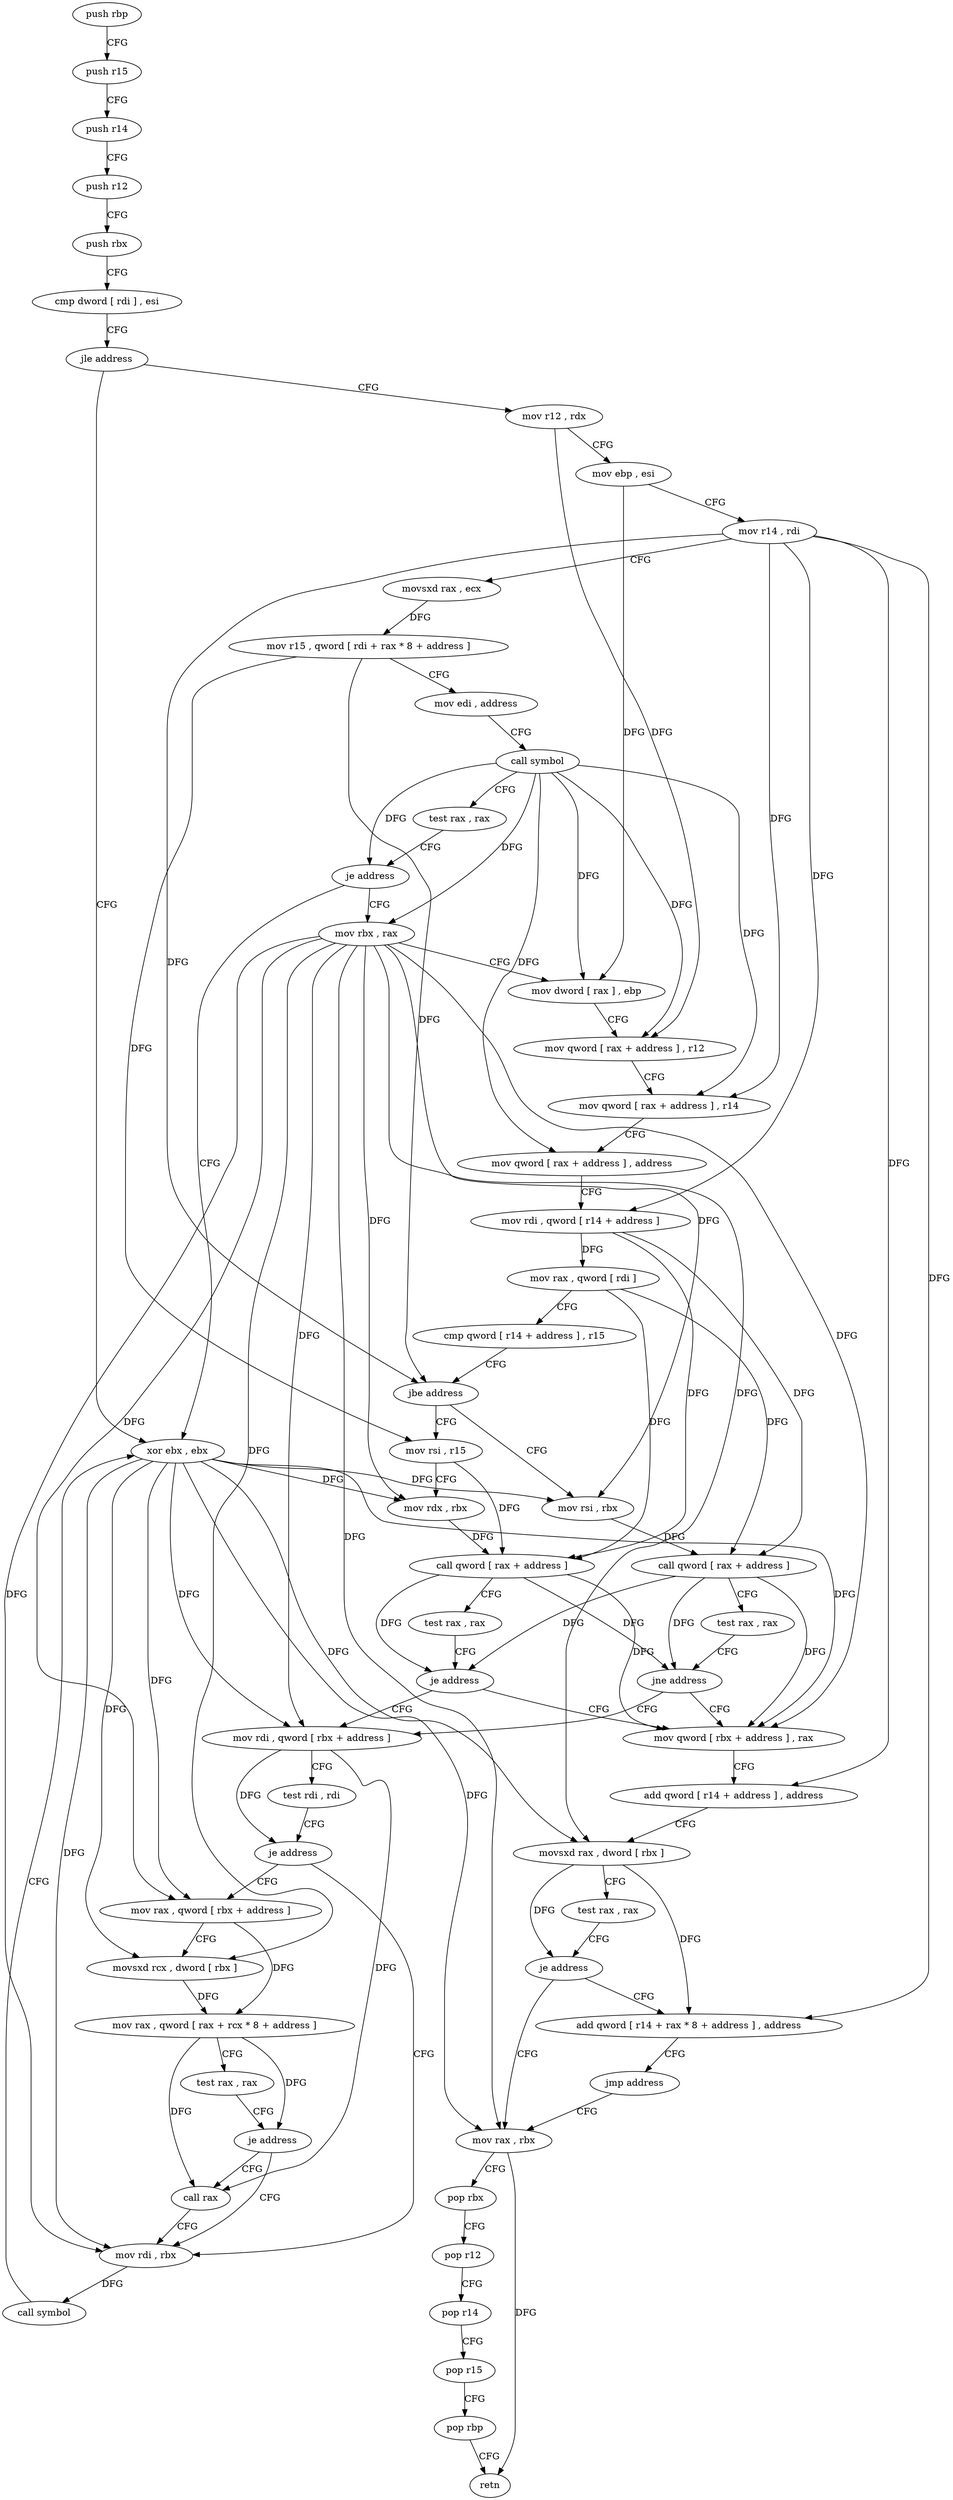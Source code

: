 digraph "func" {
"70352" [label = "push rbp" ]
"70353" [label = "push r15" ]
"70355" [label = "push r14" ]
"70357" [label = "push r12" ]
"70359" [label = "push rbx" ]
"70360" [label = "cmp dword [ rdi ] , esi" ]
"70362" [label = "jle address" ]
"70541" [label = "xor ebx , ebx" ]
"70368" [label = "mov r12 , rdx" ]
"70543" [label = "mov rax , rbx" ]
"70371" [label = "mov ebp , esi" ]
"70373" [label = "mov r14 , rdi" ]
"70376" [label = "movsxd rax , ecx" ]
"70379" [label = "mov r15 , qword [ rdi + rax * 8 + address ]" ]
"70387" [label = "mov edi , address" ]
"70392" [label = "call symbol" ]
"70397" [label = "test rax , rax" ]
"70400" [label = "je address" ]
"70406" [label = "mov rbx , rax" ]
"70409" [label = "mov dword [ rax ] , ebp" ]
"70411" [label = "mov qword [ rax + address ] , r12" ]
"70415" [label = "mov qword [ rax + address ] , r14" ]
"70419" [label = "mov qword [ rax + address ] , address" ]
"70427" [label = "mov rdi , qword [ r14 + address ]" ]
"70434" [label = "mov rax , qword [ rdi ]" ]
"70437" [label = "cmp qword [ r14 + address ] , r15" ]
"70444" [label = "jbe address" ]
"70494" [label = "mov rsi , rbx" ]
"70446" [label = "mov rsi , r15" ]
"70497" [label = "call qword [ rax + address ]" ]
"70500" [label = "test rax , rax" ]
"70503" [label = "jne address" ]
"70463" [label = "mov qword [ rbx + address ] , rax" ]
"70505" [label = "mov rdi , qword [ rbx + address ]" ]
"70449" [label = "mov rdx , rbx" ]
"70452" [label = "call qword [ rax + address ]" ]
"70458" [label = "test rax , rax" ]
"70461" [label = "je address" ]
"70467" [label = "add qword [ r14 + address ] , address" ]
"70475" [label = "movsxd rax , dword [ rbx ]" ]
"70478" [label = "test rax , rax" ]
"70481" [label = "je address" ]
"70483" [label = "add qword [ r14 + rax * 8 + address ] , address" ]
"70509" [label = "test rdi , rdi" ]
"70512" [label = "je address" ]
"70533" [label = "mov rdi , rbx" ]
"70514" [label = "mov rax , qword [ rbx + address ]" ]
"70546" [label = "pop rbx" ]
"70547" [label = "pop r12" ]
"70549" [label = "pop r14" ]
"70551" [label = "pop r15" ]
"70553" [label = "pop rbp" ]
"70554" [label = "retn" ]
"70492" [label = "jmp address" ]
"70536" [label = "call symbol" ]
"70518" [label = "movsxd rcx , dword [ rbx ]" ]
"70521" [label = "mov rax , qword [ rax + rcx * 8 + address ]" ]
"70526" [label = "test rax , rax" ]
"70529" [label = "je address" ]
"70531" [label = "call rax" ]
"70352" -> "70353" [ label = "CFG" ]
"70353" -> "70355" [ label = "CFG" ]
"70355" -> "70357" [ label = "CFG" ]
"70357" -> "70359" [ label = "CFG" ]
"70359" -> "70360" [ label = "CFG" ]
"70360" -> "70362" [ label = "CFG" ]
"70362" -> "70541" [ label = "CFG" ]
"70362" -> "70368" [ label = "CFG" ]
"70541" -> "70543" [ label = "DFG" ]
"70541" -> "70494" [ label = "DFG" ]
"70541" -> "70449" [ label = "DFG" ]
"70541" -> "70463" [ label = "DFG" ]
"70541" -> "70475" [ label = "DFG" ]
"70541" -> "70505" [ label = "DFG" ]
"70541" -> "70533" [ label = "DFG" ]
"70541" -> "70514" [ label = "DFG" ]
"70541" -> "70518" [ label = "DFG" ]
"70368" -> "70371" [ label = "CFG" ]
"70368" -> "70411" [ label = "DFG" ]
"70543" -> "70546" [ label = "CFG" ]
"70543" -> "70554" [ label = "DFG" ]
"70371" -> "70373" [ label = "CFG" ]
"70371" -> "70409" [ label = "DFG" ]
"70373" -> "70376" [ label = "CFG" ]
"70373" -> "70415" [ label = "DFG" ]
"70373" -> "70427" [ label = "DFG" ]
"70373" -> "70444" [ label = "DFG" ]
"70373" -> "70467" [ label = "DFG" ]
"70373" -> "70483" [ label = "DFG" ]
"70376" -> "70379" [ label = "DFG" ]
"70379" -> "70387" [ label = "CFG" ]
"70379" -> "70444" [ label = "DFG" ]
"70379" -> "70446" [ label = "DFG" ]
"70387" -> "70392" [ label = "CFG" ]
"70392" -> "70397" [ label = "CFG" ]
"70392" -> "70400" [ label = "DFG" ]
"70392" -> "70406" [ label = "DFG" ]
"70392" -> "70409" [ label = "DFG" ]
"70392" -> "70411" [ label = "DFG" ]
"70392" -> "70415" [ label = "DFG" ]
"70392" -> "70419" [ label = "DFG" ]
"70397" -> "70400" [ label = "CFG" ]
"70400" -> "70541" [ label = "CFG" ]
"70400" -> "70406" [ label = "CFG" ]
"70406" -> "70409" [ label = "CFG" ]
"70406" -> "70543" [ label = "DFG" ]
"70406" -> "70494" [ label = "DFG" ]
"70406" -> "70449" [ label = "DFG" ]
"70406" -> "70463" [ label = "DFG" ]
"70406" -> "70475" [ label = "DFG" ]
"70406" -> "70505" [ label = "DFG" ]
"70406" -> "70533" [ label = "DFG" ]
"70406" -> "70514" [ label = "DFG" ]
"70406" -> "70518" [ label = "DFG" ]
"70409" -> "70411" [ label = "CFG" ]
"70411" -> "70415" [ label = "CFG" ]
"70415" -> "70419" [ label = "CFG" ]
"70419" -> "70427" [ label = "CFG" ]
"70427" -> "70434" [ label = "DFG" ]
"70427" -> "70497" [ label = "DFG" ]
"70427" -> "70452" [ label = "DFG" ]
"70434" -> "70437" [ label = "CFG" ]
"70434" -> "70497" [ label = "DFG" ]
"70434" -> "70452" [ label = "DFG" ]
"70437" -> "70444" [ label = "CFG" ]
"70444" -> "70494" [ label = "CFG" ]
"70444" -> "70446" [ label = "CFG" ]
"70494" -> "70497" [ label = "DFG" ]
"70446" -> "70449" [ label = "CFG" ]
"70446" -> "70452" [ label = "DFG" ]
"70497" -> "70500" [ label = "CFG" ]
"70497" -> "70503" [ label = "DFG" ]
"70497" -> "70461" [ label = "DFG" ]
"70497" -> "70463" [ label = "DFG" ]
"70500" -> "70503" [ label = "CFG" ]
"70503" -> "70463" [ label = "CFG" ]
"70503" -> "70505" [ label = "CFG" ]
"70463" -> "70467" [ label = "CFG" ]
"70505" -> "70509" [ label = "CFG" ]
"70505" -> "70512" [ label = "DFG" ]
"70505" -> "70531" [ label = "DFG" ]
"70449" -> "70452" [ label = "DFG" ]
"70452" -> "70458" [ label = "CFG" ]
"70452" -> "70503" [ label = "DFG" ]
"70452" -> "70461" [ label = "DFG" ]
"70452" -> "70463" [ label = "DFG" ]
"70458" -> "70461" [ label = "CFG" ]
"70461" -> "70505" [ label = "CFG" ]
"70461" -> "70463" [ label = "CFG" ]
"70467" -> "70475" [ label = "CFG" ]
"70475" -> "70478" [ label = "CFG" ]
"70475" -> "70481" [ label = "DFG" ]
"70475" -> "70483" [ label = "DFG" ]
"70478" -> "70481" [ label = "CFG" ]
"70481" -> "70543" [ label = "CFG" ]
"70481" -> "70483" [ label = "CFG" ]
"70483" -> "70492" [ label = "CFG" ]
"70509" -> "70512" [ label = "CFG" ]
"70512" -> "70533" [ label = "CFG" ]
"70512" -> "70514" [ label = "CFG" ]
"70533" -> "70536" [ label = "DFG" ]
"70514" -> "70518" [ label = "CFG" ]
"70514" -> "70521" [ label = "DFG" ]
"70546" -> "70547" [ label = "CFG" ]
"70547" -> "70549" [ label = "CFG" ]
"70549" -> "70551" [ label = "CFG" ]
"70551" -> "70553" [ label = "CFG" ]
"70553" -> "70554" [ label = "CFG" ]
"70492" -> "70543" [ label = "CFG" ]
"70536" -> "70541" [ label = "CFG" ]
"70518" -> "70521" [ label = "DFG" ]
"70521" -> "70526" [ label = "CFG" ]
"70521" -> "70529" [ label = "DFG" ]
"70521" -> "70531" [ label = "DFG" ]
"70526" -> "70529" [ label = "CFG" ]
"70529" -> "70533" [ label = "CFG" ]
"70529" -> "70531" [ label = "CFG" ]
"70531" -> "70533" [ label = "CFG" ]
}
